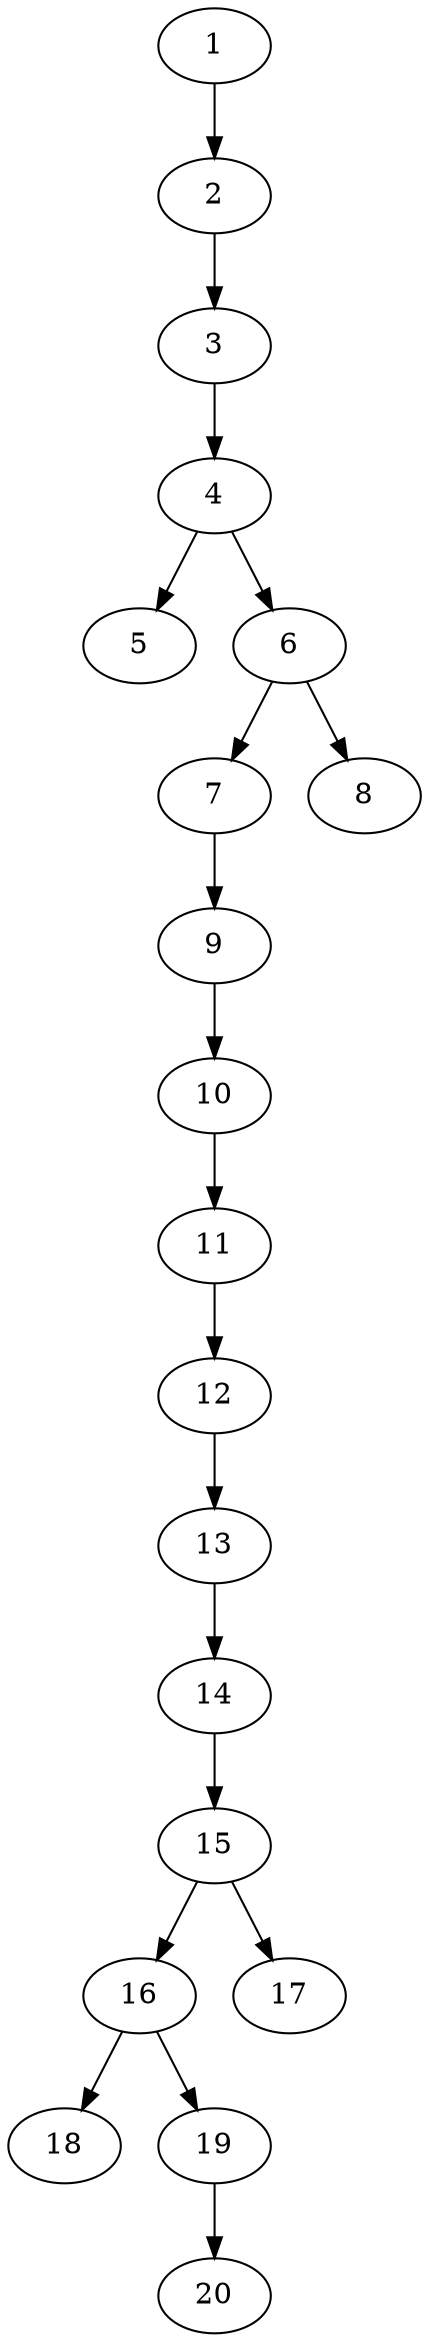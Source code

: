 // DAG automatically generated by daggen at Thu Oct  3 13:58:43 2019
// ./daggen --dot -n 20 --ccr 0.4 --fat 0.3 --regular 0.7 --density 0.5 --mindata 5242880 --maxdata 52428800 
digraph G {
  1 [size="129034240", alpha="0.18", expect_size="51613696"] 
  1 -> 2 [size ="51613696"]
  2 [size="118028800", alpha="0.16", expect_size="47211520"] 
  2 -> 3 [size ="47211520"]
  3 [size="82524160", alpha="0.05", expect_size="33009664"] 
  3 -> 4 [size ="33009664"]
  4 [size="93276160", alpha="0.10", expect_size="37310464"] 
  4 -> 5 [size ="37310464"]
  4 -> 6 [size ="37310464"]
  5 [size="17955840", alpha="0.10", expect_size="7182336"] 
  6 [size="32291840", alpha="0.15", expect_size="12916736"] 
  6 -> 7 [size ="12916736"]
  6 -> 8 [size ="12916736"]
  7 [size="53893120", alpha="0.06", expect_size="21557248"] 
  7 -> 9 [size ="21557248"]
  8 [size="58542080", alpha="0.12", expect_size="23416832"] 
  9 [size="87416320", alpha="0.13", expect_size="34966528"] 
  9 -> 10 [size ="34966528"]
  10 [size="89208320", alpha="0.06", expect_size="35683328"] 
  10 -> 11 [size ="35683328"]
  11 [size="32657920", alpha="0.10", expect_size="13063168"] 
  11 -> 12 [size ="13063168"]
  12 [size="22228480", alpha="0.15", expect_size="8891392"] 
  12 -> 13 [size ="8891392"]
  13 [size="114585600", alpha="0.08", expect_size="45834240"] 
  13 -> 14 [size ="45834240"]
  14 [size="28392960", alpha="0.00", expect_size="11357184"] 
  14 -> 15 [size ="11357184"]
  15 [size="88888320", alpha="0.08", expect_size="35555328"] 
  15 -> 16 [size ="35555328"]
  15 -> 17 [size ="35555328"]
  16 [size="30807040", alpha="0.00", expect_size="12322816"] 
  16 -> 18 [size ="12322816"]
  16 -> 19 [size ="12322816"]
  17 [size="120097280", alpha="0.07", expect_size="48038912"] 
  18 [size="39424000", alpha="0.15", expect_size="15769600"] 
  19 [size="111623680", alpha="0.07", expect_size="44649472"] 
  19 -> 20 [size ="44649472"]
  20 [size="69143040", alpha="0.12", expect_size="27657216"] 
}
